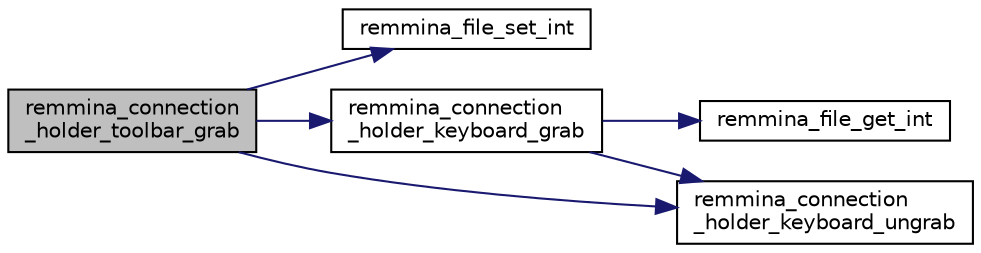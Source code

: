 digraph "remmina_connection_holder_toolbar_grab"
{
  edge [fontname="Helvetica",fontsize="10",labelfontname="Helvetica",labelfontsize="10"];
  node [fontname="Helvetica",fontsize="10",shape=record];
  rankdir="LR";
  Node7455 [label="remmina_connection\l_holder_toolbar_grab",height=0.2,width=0.4,color="black", fillcolor="grey75", style="filled", fontcolor="black"];
  Node7455 -> Node7456 [color="midnightblue",fontsize="10",style="solid",fontname="Helvetica"];
  Node7456 [label="remmina_file_set_int",height=0.2,width=0.4,color="black", fillcolor="white", style="filled",URL="$remmina__file_8c.html#af153b0d289ac93f6ecdaa15d5f3b9b8c"];
  Node7455 -> Node7457 [color="midnightblue",fontsize="10",style="solid",fontname="Helvetica"];
  Node7457 [label="remmina_connection\l_holder_keyboard_grab",height=0.2,width=0.4,color="black", fillcolor="white", style="filled",URL="$remmina__connection__window_8c.html#a6bcba3905245597b6393bbdc8a210e3d"];
  Node7457 -> Node7458 [color="midnightblue",fontsize="10",style="solid",fontname="Helvetica"];
  Node7458 [label="remmina_file_get_int",height=0.2,width=0.4,color="black", fillcolor="white", style="filled",URL="$remmina__file_8c.html#a4884356c195dcfb4ceacf641a1e74e66"];
  Node7457 -> Node7459 [color="midnightblue",fontsize="10",style="solid",fontname="Helvetica"];
  Node7459 [label="remmina_connection\l_holder_keyboard_ungrab",height=0.2,width=0.4,color="black", fillcolor="white", style="filled",URL="$remmina__connection__window_8c.html#af137217cf6ef1ea58f40781f54fd8fe9"];
  Node7455 -> Node7459 [color="midnightblue",fontsize="10",style="solid",fontname="Helvetica"];
}
